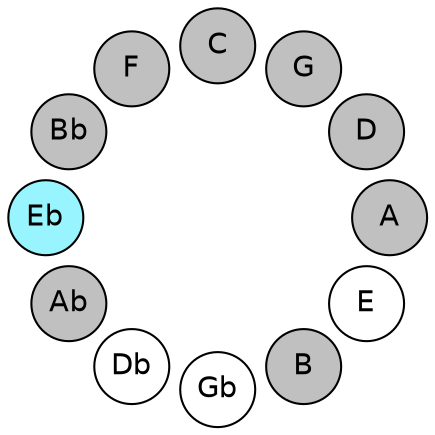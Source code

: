 
graph {

layout = circo;
mindist = .1

node [shape = circle, fontname = Helvetica, margin = 0, style = filled]
edge [style=invis]

subgraph 1 {
	E -- B -- Gb -- Db -- Ab -- Eb -- Bb -- F -- C -- G -- D -- A -- E
}

E [fillcolor = white];
B [fillcolor = gray];
Gb [fillcolor = white];
Db [fillcolor = white];
Ab [fillcolor = gray];
Eb [fillcolor = cadetblue1];
Bb [fillcolor = gray];
F [fillcolor = gray];
C [fillcolor = gray];
G [fillcolor = gray];
D [fillcolor = gray];
A [fillcolor = gray];
}
